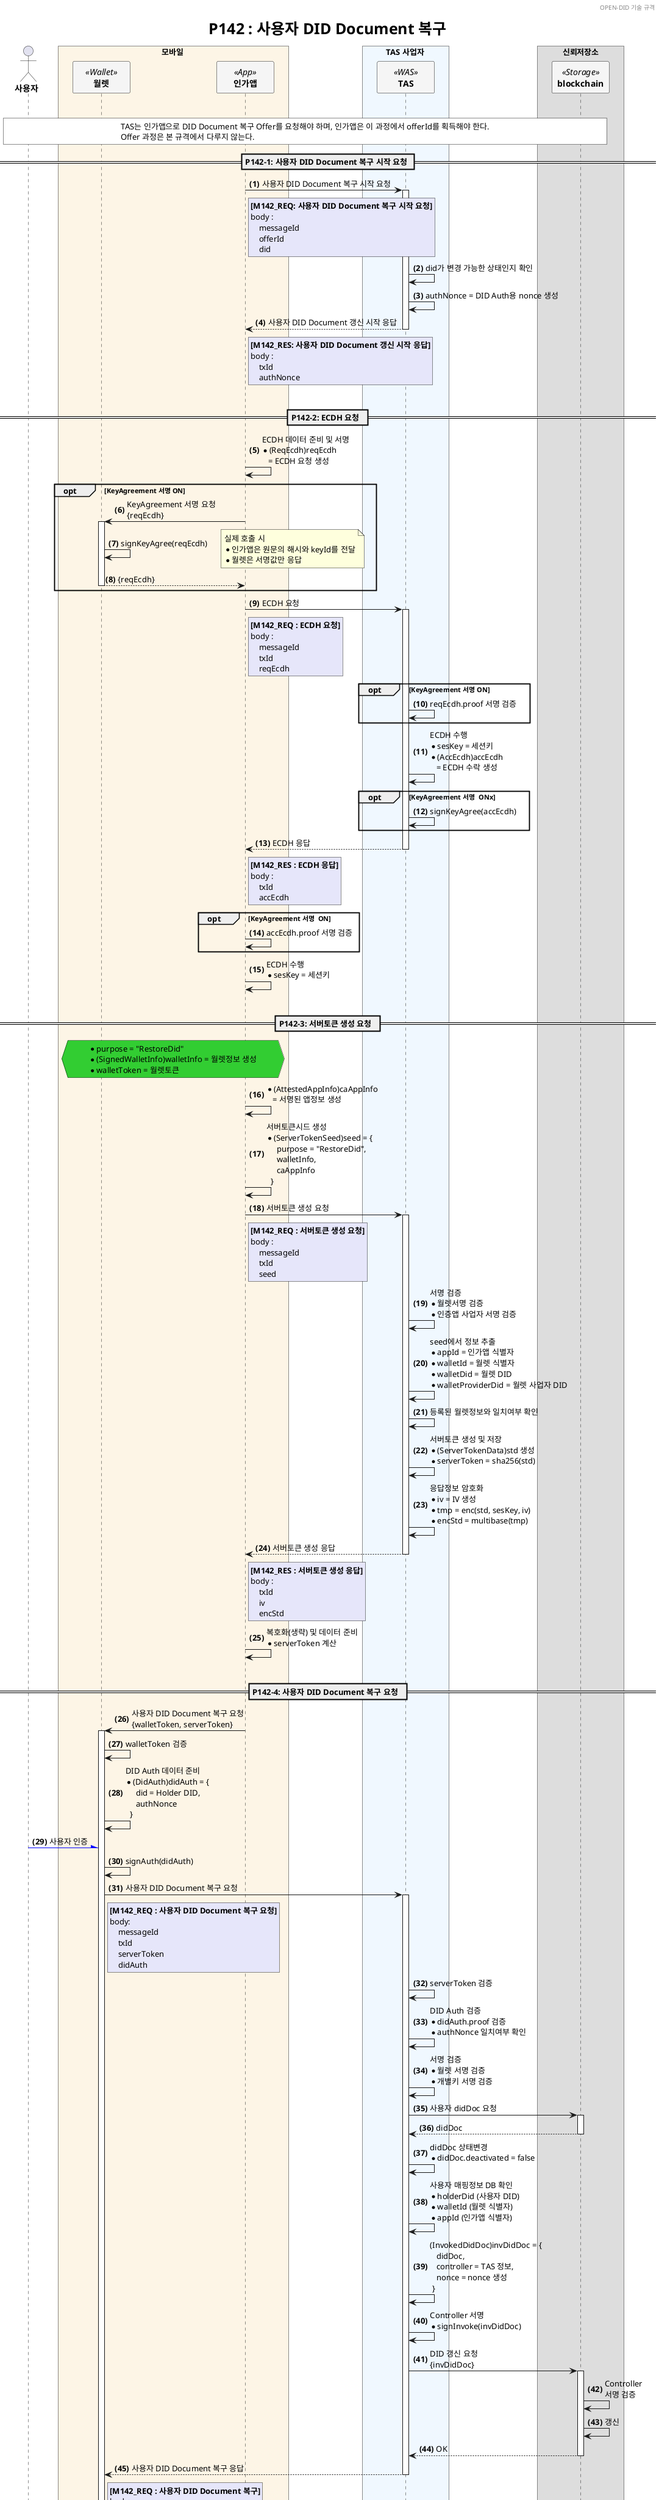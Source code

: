 @startuml P142_restore_diddoc_ko

'- - - - - - - - - - - - - - - - - - - - - - - - - - - - - - - - - - - - - - - - - - - - - - - - - - - - - - - - - - -
' 설정
'- - - - - - - - - - - - - - - - - - - - - - - - - - - - - - - - - - - - - - - - - - - - - - - - - - - - - - - - - - -
'=== Header and Footer ===
header OPEN-DID 기술 규격
footer
  	Page %page% of %lastpage% at %date("yyyy-MM-dd hh:mm:ss")
end footer

'=== 제목 ===
title
	<size:25>P142 : 사용자 DID Document 복구</size>
end title

'=== 옵션 ===
autonumber "<b>(#)</b>"

'=== Panticipants ===
skinparam ParticipantPadding 20
skinparam BoxPadding 20
skinparam MaxMessageSize 500
skinparam MinClassWidth 80

actor "**사용자**" as USER

box 모바일 #OldLace
    participant "**월렛**" as WALLET <<Wallet>> #WhiteSmoke
    participant "**인가앱**" as CA <<App>> #WhiteSmoke    
end box

box TAS 사업자 #AliceBlue
    participant "**TAS**" as TAS <<WAS>> #WhiteSmoke
end box

box 신뢰저장소
    participant "**blockchain**" as BC <<Storage>> #WhiteSmoke
end box 

'- - - - - - - - - - - - - - - - - - - - - - - - - - - - - - - - - - - - - - - - - - - - - - - - - - - - - - - - - - -
' 상수
'- - - - - - - - - - - - - - - - - - - - - - - - - - - - - - - - - - - - - - - - - - - - - - - - - - - - - - - - - - -
!$refdoc = "별도 문서 참조"
!$doc = "데이터명세 문서 참조"

'- - - - - - - - - - - - - - - - - - - - - - - - - - - - - - - - - - - - - - - - - - - - - - - - - - - - - - - - - - -
' 내용
'- - - - - - - - - - - - - - - - - - - - - - - - - - - - - - - - - - - - - - - - - - - - - - - - - - - - - - - - - - -
|||
rnote across #white
    TAS는 인가앱으로 DID Document 복구 Offer를 요청해야 하며, 인가앱은 이 과정에서 offerId를 획득해야 한다.
    Offer 과정은 본 규격에서 다루지 않는다.
end hnote


== P142-1: 사용자 DID Document 복구 시작 요청 ==
CA -> TAS++: 사용자 DID Document 복구 시작 요청
rnote right of CA #Lavender        
    **[M142_REQ: 사용자 DID Document 복구 시작 요청]**
    body : 
        messageId
        offerId
        did
end note

    TAS -> TAS: did가 변경 가능한 상태인지 확인
    TAS -> TAS: authNonce = DID Auth용 nonce 생성

return 사용자 DID Document 갱신 시작 응답
rnote right of CA #Lavender        
    **[M142_RES: 사용자 DID Document 갱신 시작 응답]**
    body : 
        txId
        authNonce
end note

|||
== P142-2: ECDH 요청  ==
CA -> CA: ECDH 데이터 준비 및 서명\
            \n* (ReqEcdh)reqEcdh\
            \n   = ECDH 요청 생성

opt KeyAgreement 서명 ON
    CA -> WALLET ++: KeyAgreement 서명 요청\n{reqEcdh}
        WALLET -> WALLET: signKeyAgree(reqEcdh)
        note right
            실제 호출 시
            * 인가앱은 원문의 해시와 keyId를 전달
            * 월렛은 서명값만 응답
        end note
    return {reqEcdh}
end

CA -> TAS++ : ECDH 요청
rnote right of CA #Lavender
    **[M142_REQ : ECDH 요청]**
    body : 
        messageId
        txId
        reqEcdh
end note

    opt KeyAgreement 서명 ON
        TAS -> TAS: reqEcdh.proof 서명 검증
    end

    TAS -> TAS: ECDH 수행\
                \n* sesKey = 세션키\
                \n* (AccEcdh)accEcdh\
                \n   = ECDH 수락 생성

    opt KeyAgreement 서명  ONx
        TAS -> TAS: signKeyAgree(accEcdh)
    end

return ECDH 응답
rnote right of CA #Lavender
    **[M142_RES : ECDH 응답]**
    body : 
        txId
        accEcdh
end note

opt KeyAgreement 서명  ON
    CA -> CA: accEcdh.proof 서명 검증
end

CA -> CA: ECDH 수행\n* sesKey = 세션키

|||
== P142-3: 서버토큰 생성 요청  ==
hnote over CA, WALLET #LimeGreen
    * purpose = "RestoreDid"
    * (SignedWalletInfo)walletInfo = 월렛정보 생성
    * walletToken = 월렛토큰
end hnote

CA -> CA: * (AttestedAppInfo)caAppInfo\
        \n   = 서명된 앱정보 생성

CA -> CA: 서버토큰시드 생성\
        \n* (ServerTokenSeed)seed = {\
        \n     purpose = "RestoreDid",\
        \n     walletInfo,\
        \n     caAppInfo\
        \n  }

CA -> TAS++ : 서버토큰 생성 요청
rnote right of CA #Lavender
    **[M142_REQ : 서버토큰 생성 요청]**
    body : 
        messageId
        txId
        seed
end note

    TAS -> TAS: 서명 검증\
            \n* 월렛서명 검증\
            \n* 인증앱 사업자 서명 검증

    TAS -> TAS: seed에서 정보 추출\
            \n* appId = 인가앱 식별자\
            \n* walletId = 월렛 식별자\
            \n* walletDid = 월렛 DID\
            \n* walletProviderDid = 월렛 사업자 DID

    TAS -> TAS: 등록된 월렛정보와 일치여부 확인

    TAS -> TAS: 서버토큰 생성 및 저장\
            \n* (ServerTokenData)std 생성\
            \n* serverToken = sha256(std)

    TAS -> TAS: 응답정보 암호화\
            \n* iv = IV 생성\
            \n* tmp = enc(std, sesKey, iv)\
            \n* encStd = multibase(tmp)

return 서버토큰 생성 응답
rnote right of CA #Lavender
    **[M142_RES : 서버토큰 생성 응답]**
    body : 
        txId
        iv
        encStd
end note

CA -> CA: 복호화(생략) 및 데이터 준비\
        \n* serverToken 계산

|||
== P142-4: 사용자 DID Document 복구 요청  ==

CA -> WALLET ++: 사용자 DID Document 복구 요청\n{walletToken, serverToken}
    WALLET -> WALLET: walletToken 검증

    WALLET -> WALLET: DID Auth 데이터 준비\
    \n* (DidAuth)didAuth = {\
    \n     did = Holder DID,\
    \n     authNonce\
    \n  }

    USER -[#Blue]\ WALLET: 사용자 인증
    WALLET -> WALLET: signAuth(didAuth)

    WALLET -> TAS ++: 사용자 DID Document 복구 요청
    rnote right of WALLET #Lavender
        **[M142_REQ : 사용자 DID Document 복구 요청]**
        body:
            messageId
            txId
            serverToken
            didAuth
    end note
        TAS -> TAS: serverToken 검증

        TAS -> TAS: DID Auth 검증\
                \n* didAuth.proof 검증\
                \n* authNonce 일치여부 확인

        TAS -> TAS: 서명 검증\
            \n* 월렛 서명 검증\
            \n* 개별키 서명 검증
        
        TAS -> BC ++: 사용자 didDoc 요청
        return didDoc

        TAS -> TAS: didDoc 상태변경\
            \n* didDoc.deactivated = false

        TAS -> TAS: 사용자 매핑정보 DB 확인\
        \n* holderDid (사용자 DID)\
        \n* walletId (월렛 식별자)\
        \n* appId (인가앱 식별자)

        TAS -> TAS: (InvokedDidDoc)invDidDoc = {\
            \n   didDoc,\
            \n   controller = TAS 정보,\
            \n   nonce = nonce 생성\
            \n }

        TAS -> TAS: Controller 서명\
            \n* signInvoke(invDidDoc)

        TAS -> BC ++: DID 갱신 요청\n{invDidDoc}
            BC -> BC: Controller\n서명 검증
            BC -> BC: 갱신
        return OK

        return 사용자 DID Document 복구 응답
        rnote right of WALLET #Lavender
            **[M142_REQ : 사용자 DID Document 복구]**
            body:
                txId
        end note
return OK


|||
== P142-5: 사용자 DID Document 갱신 완료  ==
CA -> TAS++: 사용자 DID Document 갱신 완료 요청
rnote right of CA #Lavender        
    **[M142_REQ: 사용자 DID Document 갱신 완료 요청]**
    body:
        messageId
        txId
        serverToken
end note

    TAS -> TAS: serverToken 검증
    TAS -> TAS: 세션정보 삭제 및 거래종료

return 사용자 등록 완료 응답
rnote right of CA #Lavender        
    **[M142_RES: 사용자 DID Document 갱신 완료 요청]**
    body:
        txId
end note

|||
|||
@enduml

